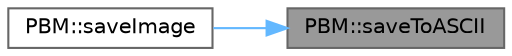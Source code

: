 digraph "PBM::saveToASCII"
{
 // INTERACTIVE_SVG=YES
 // LATEX_PDF_SIZE
  bgcolor="transparent";
  edge [fontname=Helvetica,fontsize=10,labelfontname=Helvetica,labelfontsize=10];
  node [fontname=Helvetica,fontsize=10,shape=box,height=0.2,width=0.4];
  rankdir="RL";
  Node1 [id="Node000001",label="PBM::saveToASCII",height=0.2,width=0.4,color="gray40", fillcolor="grey60", style="filled", fontcolor="black",tooltip="Saves the image's pixel data in ASCII format."];
  Node1 -> Node2 [id="edge1_Node000001_Node000002",dir="back",color="steelblue1",style="solid",tooltip=" "];
  Node2 [id="Node000002",label="PBM::saveImage",height=0.2,width=0.4,color="grey40", fillcolor="white", style="filled",URL="$class_p_b_m.html#ac62b93ddd03ce7d59c9ee24c670b05c8",tooltip="Checks the identifier and saves the file in either binary or ASCII format."];
}
